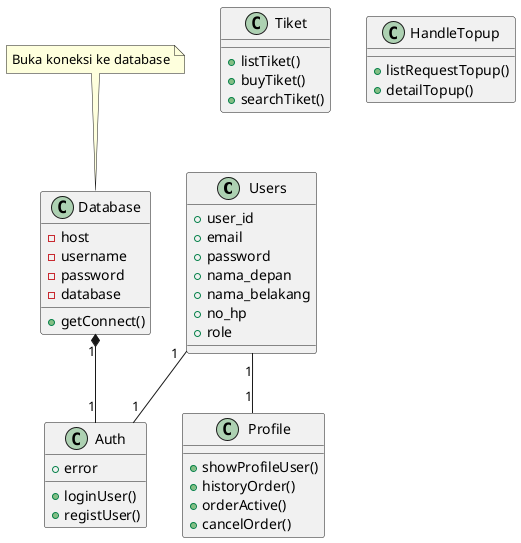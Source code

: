 @startuml class diagram

class Users {
    + user_id
    + email 
    + password
    + nama_depan
    + nama_belakang
    + no_hp
    + role
}

Users "1" -- "1" Auth
Database "1" *-- "1" Auth

class Database {
    - host
    - username
    - password
    - database

    + getConnect()
}
note top of Database: Buka koneksi ke database

class Auth {
    + error

    + loginUser()
    + registUser()
}

Users "1" -- "1" Profile

class Profile {
    + showProfileUser()
    + historyOrder()
    + orderActive()
    + cancelOrder()
}

class Tiket {
    + listTiket()
    + buyTiket()
    + searchTiket()
}

class HandleTopup {
    + listRequestTopup()
    + detailTopup()
}

@enduml
